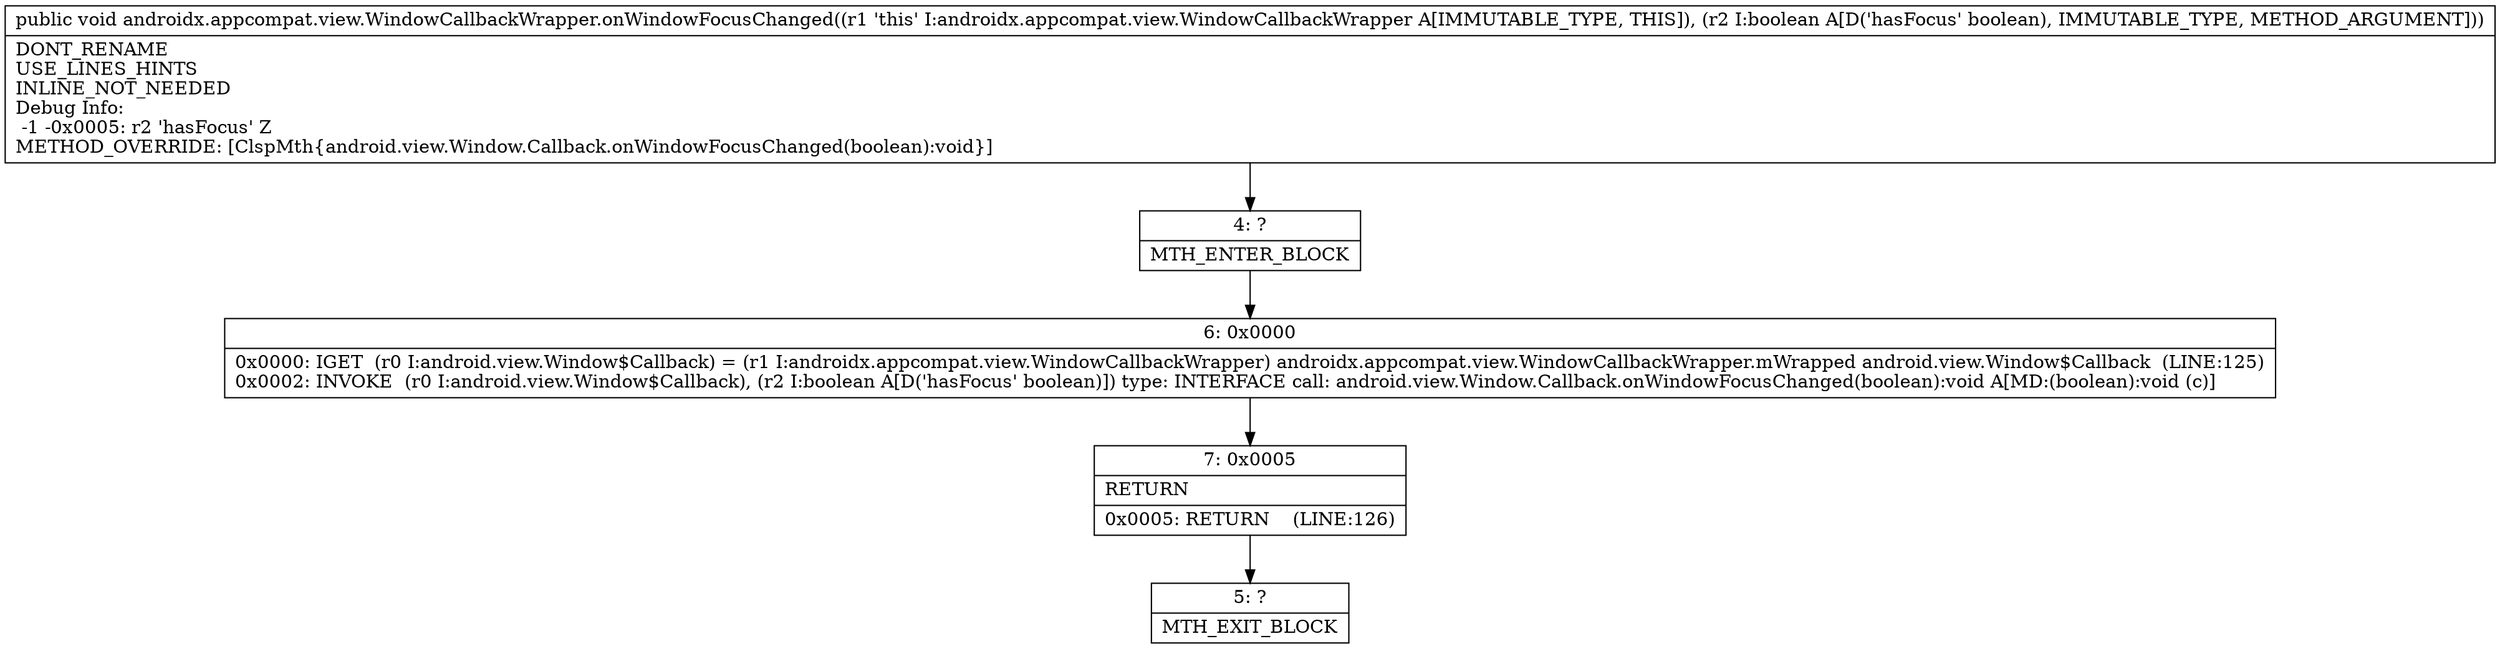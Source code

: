 digraph "CFG forandroidx.appcompat.view.WindowCallbackWrapper.onWindowFocusChanged(Z)V" {
Node_4 [shape=record,label="{4\:\ ?|MTH_ENTER_BLOCK\l}"];
Node_6 [shape=record,label="{6\:\ 0x0000|0x0000: IGET  (r0 I:android.view.Window$Callback) = (r1 I:androidx.appcompat.view.WindowCallbackWrapper) androidx.appcompat.view.WindowCallbackWrapper.mWrapped android.view.Window$Callback  (LINE:125)\l0x0002: INVOKE  (r0 I:android.view.Window$Callback), (r2 I:boolean A[D('hasFocus' boolean)]) type: INTERFACE call: android.view.Window.Callback.onWindowFocusChanged(boolean):void A[MD:(boolean):void (c)]\l}"];
Node_7 [shape=record,label="{7\:\ 0x0005|RETURN\l|0x0005: RETURN    (LINE:126)\l}"];
Node_5 [shape=record,label="{5\:\ ?|MTH_EXIT_BLOCK\l}"];
MethodNode[shape=record,label="{public void androidx.appcompat.view.WindowCallbackWrapper.onWindowFocusChanged((r1 'this' I:androidx.appcompat.view.WindowCallbackWrapper A[IMMUTABLE_TYPE, THIS]), (r2 I:boolean A[D('hasFocus' boolean), IMMUTABLE_TYPE, METHOD_ARGUMENT]))  | DONT_RENAME\lUSE_LINES_HINTS\lINLINE_NOT_NEEDED\lDebug Info:\l  \-1 \-0x0005: r2 'hasFocus' Z\lMETHOD_OVERRIDE: [ClspMth\{android.view.Window.Callback.onWindowFocusChanged(boolean):void\}]\l}"];
MethodNode -> Node_4;Node_4 -> Node_6;
Node_6 -> Node_7;
Node_7 -> Node_5;
}

